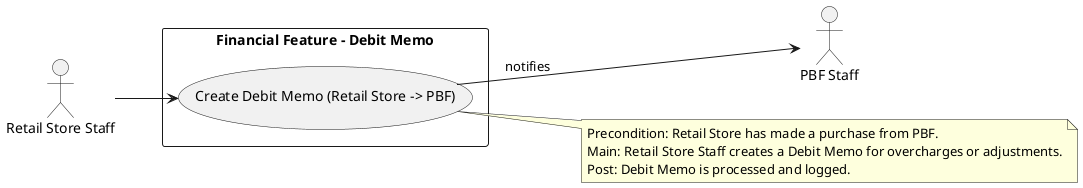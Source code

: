 @startuml
left to right direction

actor "Retail Store Staff" as RetailStore
actor "PBF Staff" as PBFStaff

rectangle "Financial Feature – Debit Memo" as System {
    usecase "Create Debit Memo (Retail Store -> PBF)" as UC_CreateDebitMemo
}

RetailStore --> UC_CreateDebitMemo
UC_CreateDebitMemo --> PBFStaff : «notifies»

note right of UC_CreateDebitMemo
    Precondition: Retail Store has made a purchase from PBF.
    Main: Retail Store Staff creates a Debit Memo for overcharges or adjustments.
    Post: Debit Memo is processed and logged.
end note

@enduml
